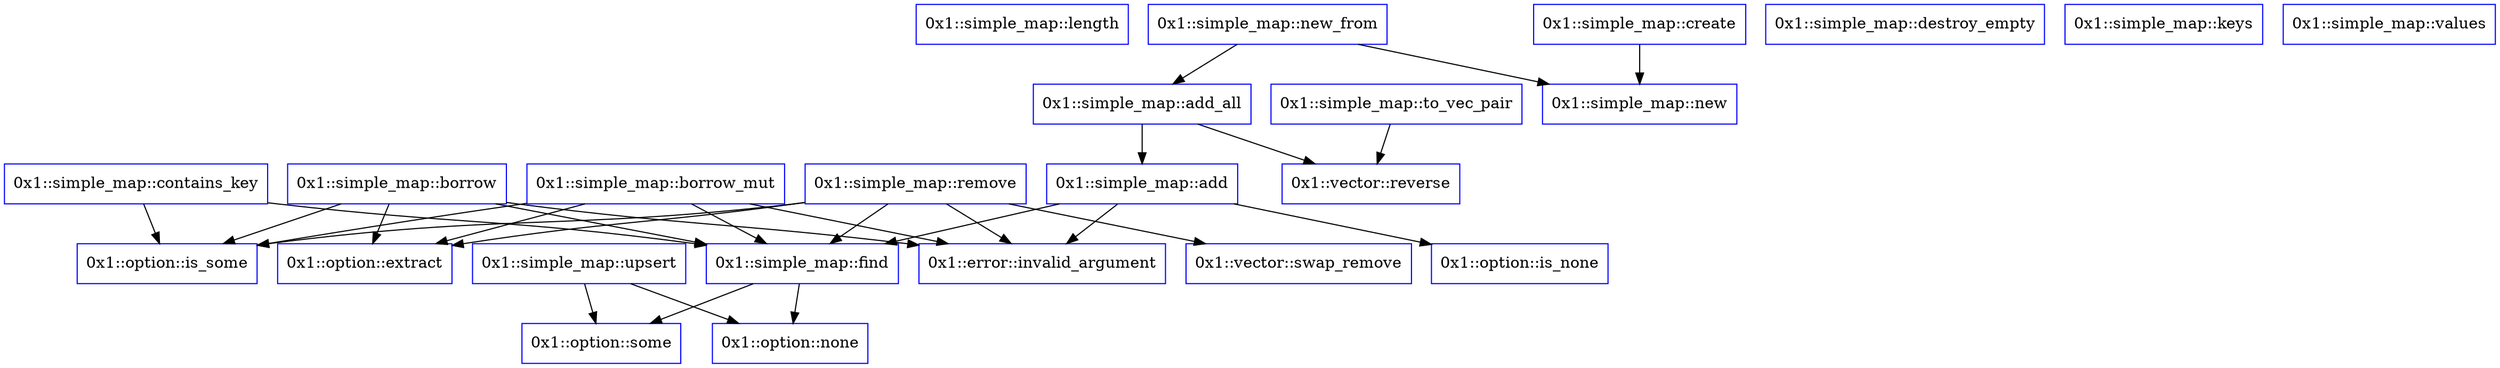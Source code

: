 digraph {
    0 [ label = "0" label="0x1::simple_map::length", shape=box, color=blue]
    1 [ label = "1" label="0x1::simple_map::borrow", shape=box, color=blue]
    2 [ label = "2" label="0x1::simple_map::borrow_mut", shape=box, color=blue]
    3 [ label = "3" label="0x1::simple_map::destroy_empty", shape=box, color=blue]
    4 [ label = "4" label="0x1::simple_map::find", shape=box, color=blue]
    5 [ label = "5" label="0x1::simple_map::remove", shape=box, color=blue]
    6 [ label = "6" label="0x1::simple_map::add", shape=box, color=blue]
    7 [ label = "7" label="0x1::simple_map::add_all", shape=box, color=blue]
    8 [ label = "8" label="0x1::simple_map::keys", shape=box, color=blue]
    9 [ label = "9" label="0x1::simple_map::values", shape=box, color=blue]
    10 [ label = "10" label="0x1::simple_map::contains_key", shape=box, color=blue]
    11 [ label = "11" label="0x1::simple_map::create", shape=box, color=blue]
    12 [ label = "12" label="0x1::simple_map::new", shape=box, color=blue]
    13 [ label = "13" label="0x1::simple_map::new_from", shape=box, color=blue]
    14 [ label = "14" label="0x1::simple_map::to_vec_pair", shape=box, color=blue]
    15 [ label = "15" label="0x1::simple_map::upsert", shape=box, color=blue]
    16 [ label = "16" label="0x1::option::is_some", shape=box, color=blue]
    17 [ label = "17" label="0x1::option::extract", shape=box, color=blue]
    18 [ label = "18" label="0x1::error::invalid_argument", shape=box, color=blue]
    19 [ label = "19" label="0x1::option::some", shape=box, color=blue]
    20 [ label = "20" label="0x1::option::none", shape=box, color=blue]
    21 [ label = "21" label="0x1::vector::swap_remove", shape=box, color=blue]
    22 [ label = "22" label="0x1::option::is_none", shape=box, color=blue]
    23 [ label = "23" label="0x1::vector::reverse", shape=box, color=blue]
    1 -> 4 [ label = "\"\"" label=""]
    1 -> 16 [ label = "\"\"" label=""]
    1 -> 17 [ label = "\"\"" label=""]
    1 -> 18 [ label = "\"\"" label=""]
    2 -> 4 [ label = "\"\"" label=""]
    2 -> 16 [ label = "\"\"" label=""]
    2 -> 17 [ label = "\"\"" label=""]
    2 -> 18 [ label = "\"\"" label=""]
    4 -> 19 [ label = "\"\"" label=""]
    4 -> 20 [ label = "\"\"" label=""]
    5 -> 4 [ label = "\"\"" label=""]
    5 -> 16 [ label = "\"\"" label=""]
    5 -> 17 [ label = "\"\"" label=""]
    5 -> 18 [ label = "\"\"" label=""]
    5 -> 21 [ label = "\"\"" label=""]
    6 -> 4 [ label = "\"\"" label=""]
    6 -> 22 [ label = "\"\"" label=""]
    6 -> 18 [ label = "\"\"" label=""]
    7 -> 6 [ label = "\"\"" label=""]
    7 -> 23 [ label = "\"\"" label=""]
    10 -> 4 [ label = "\"\"" label=""]
    10 -> 16 [ label = "\"\"" label=""]
    11 -> 12 [ label = "\"\"" label=""]
    13 -> 7 [ label = "\"\"" label=""]
    13 -> 12 [ label = "\"\"" label=""]
    14 -> 23 [ label = "\"\"" label=""]
    15 -> 19 [ label = "\"\"" label=""]
    15 -> 20 [ label = "\"\"" label=""]
}
